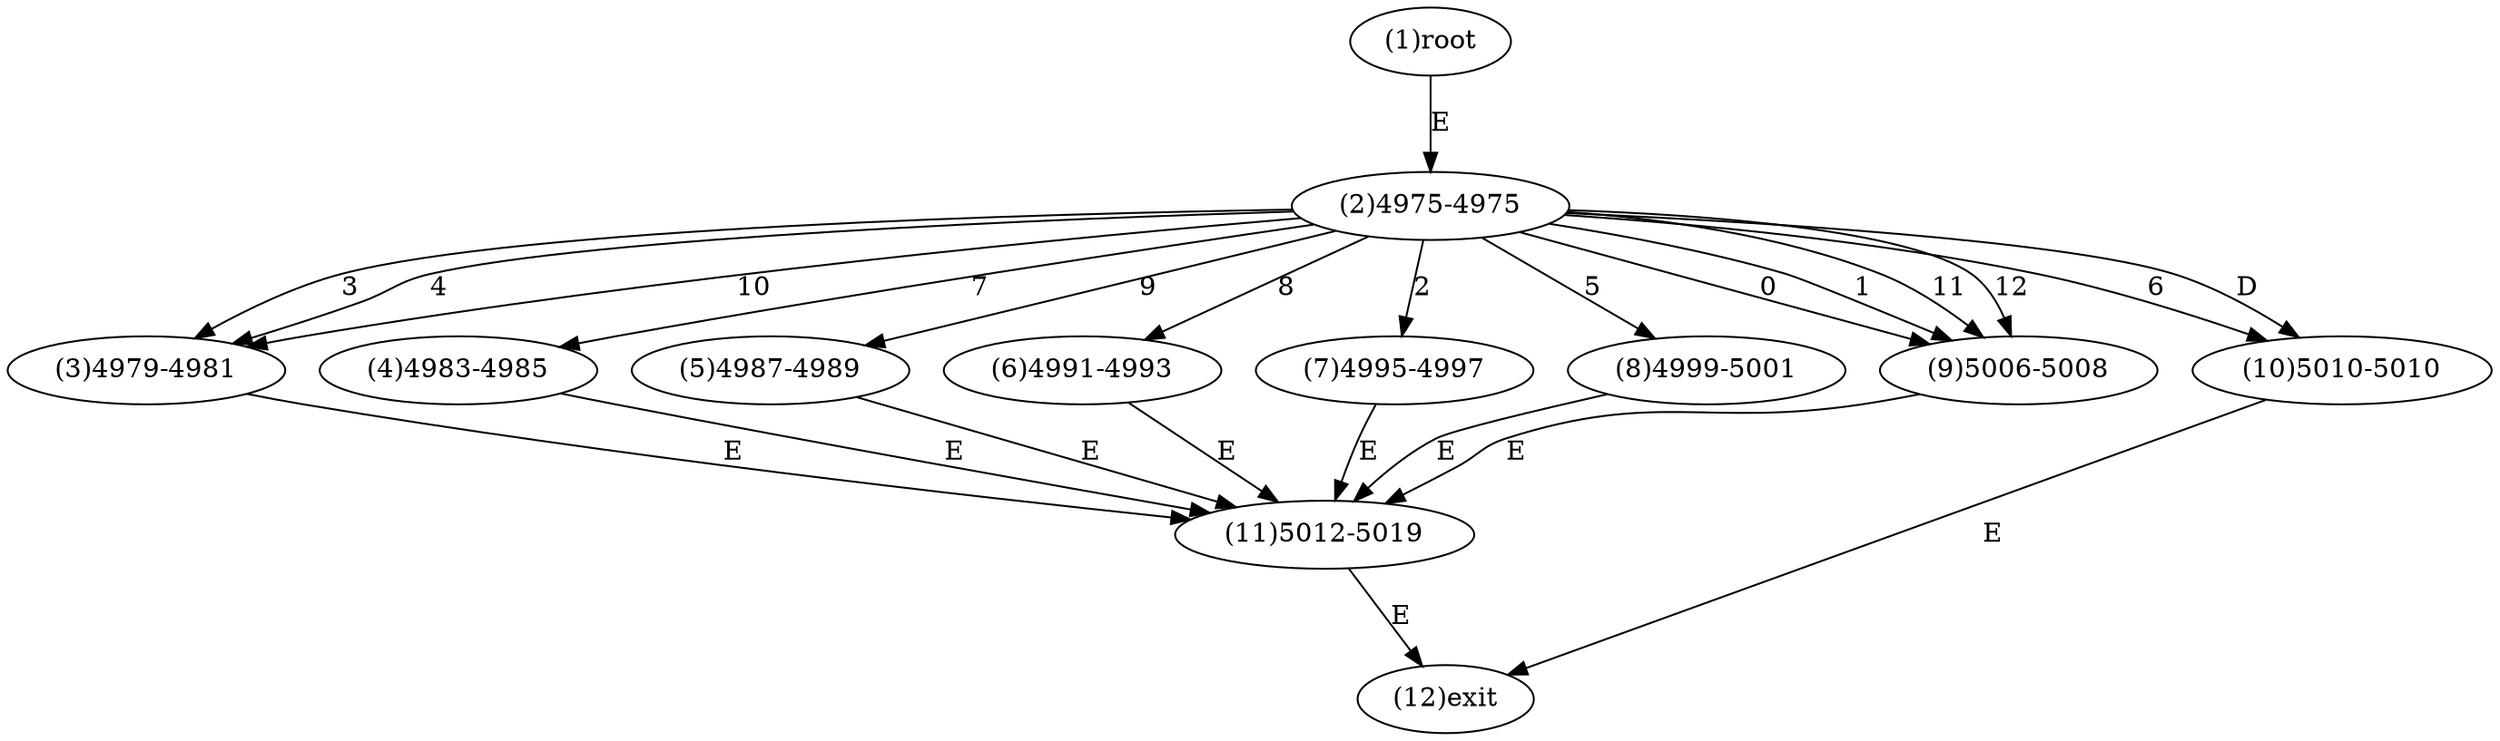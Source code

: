 digraph "" { 
1[ label="(1)root"];
2[ label="(2)4975-4975"];
3[ label="(3)4979-4981"];
4[ label="(4)4983-4985"];
5[ label="(5)4987-4989"];
6[ label="(6)4991-4993"];
7[ label="(7)4995-4997"];
8[ label="(8)4999-5001"];
9[ label="(9)5006-5008"];
10[ label="(10)5010-5010"];
11[ label="(11)5012-5019"];
12[ label="(12)exit"];
1->2[ label="E"];
2->9[ label="0"];
2->9[ label="1"];
2->7[ label="2"];
2->3[ label="3"];
2->3[ label="4"];
2->8[ label="5"];
2->10[ label="6"];
2->4[ label="7"];
2->6[ label="8"];
2->5[ label="9"];
2->3[ label="10"];
2->9[ label="11"];
2->9[ label="12"];
2->10[ label="D"];
3->11[ label="E"];
4->11[ label="E"];
5->11[ label="E"];
6->11[ label="E"];
7->11[ label="E"];
8->11[ label="E"];
9->11[ label="E"];
10->12[ label="E"];
11->12[ label="E"];
}